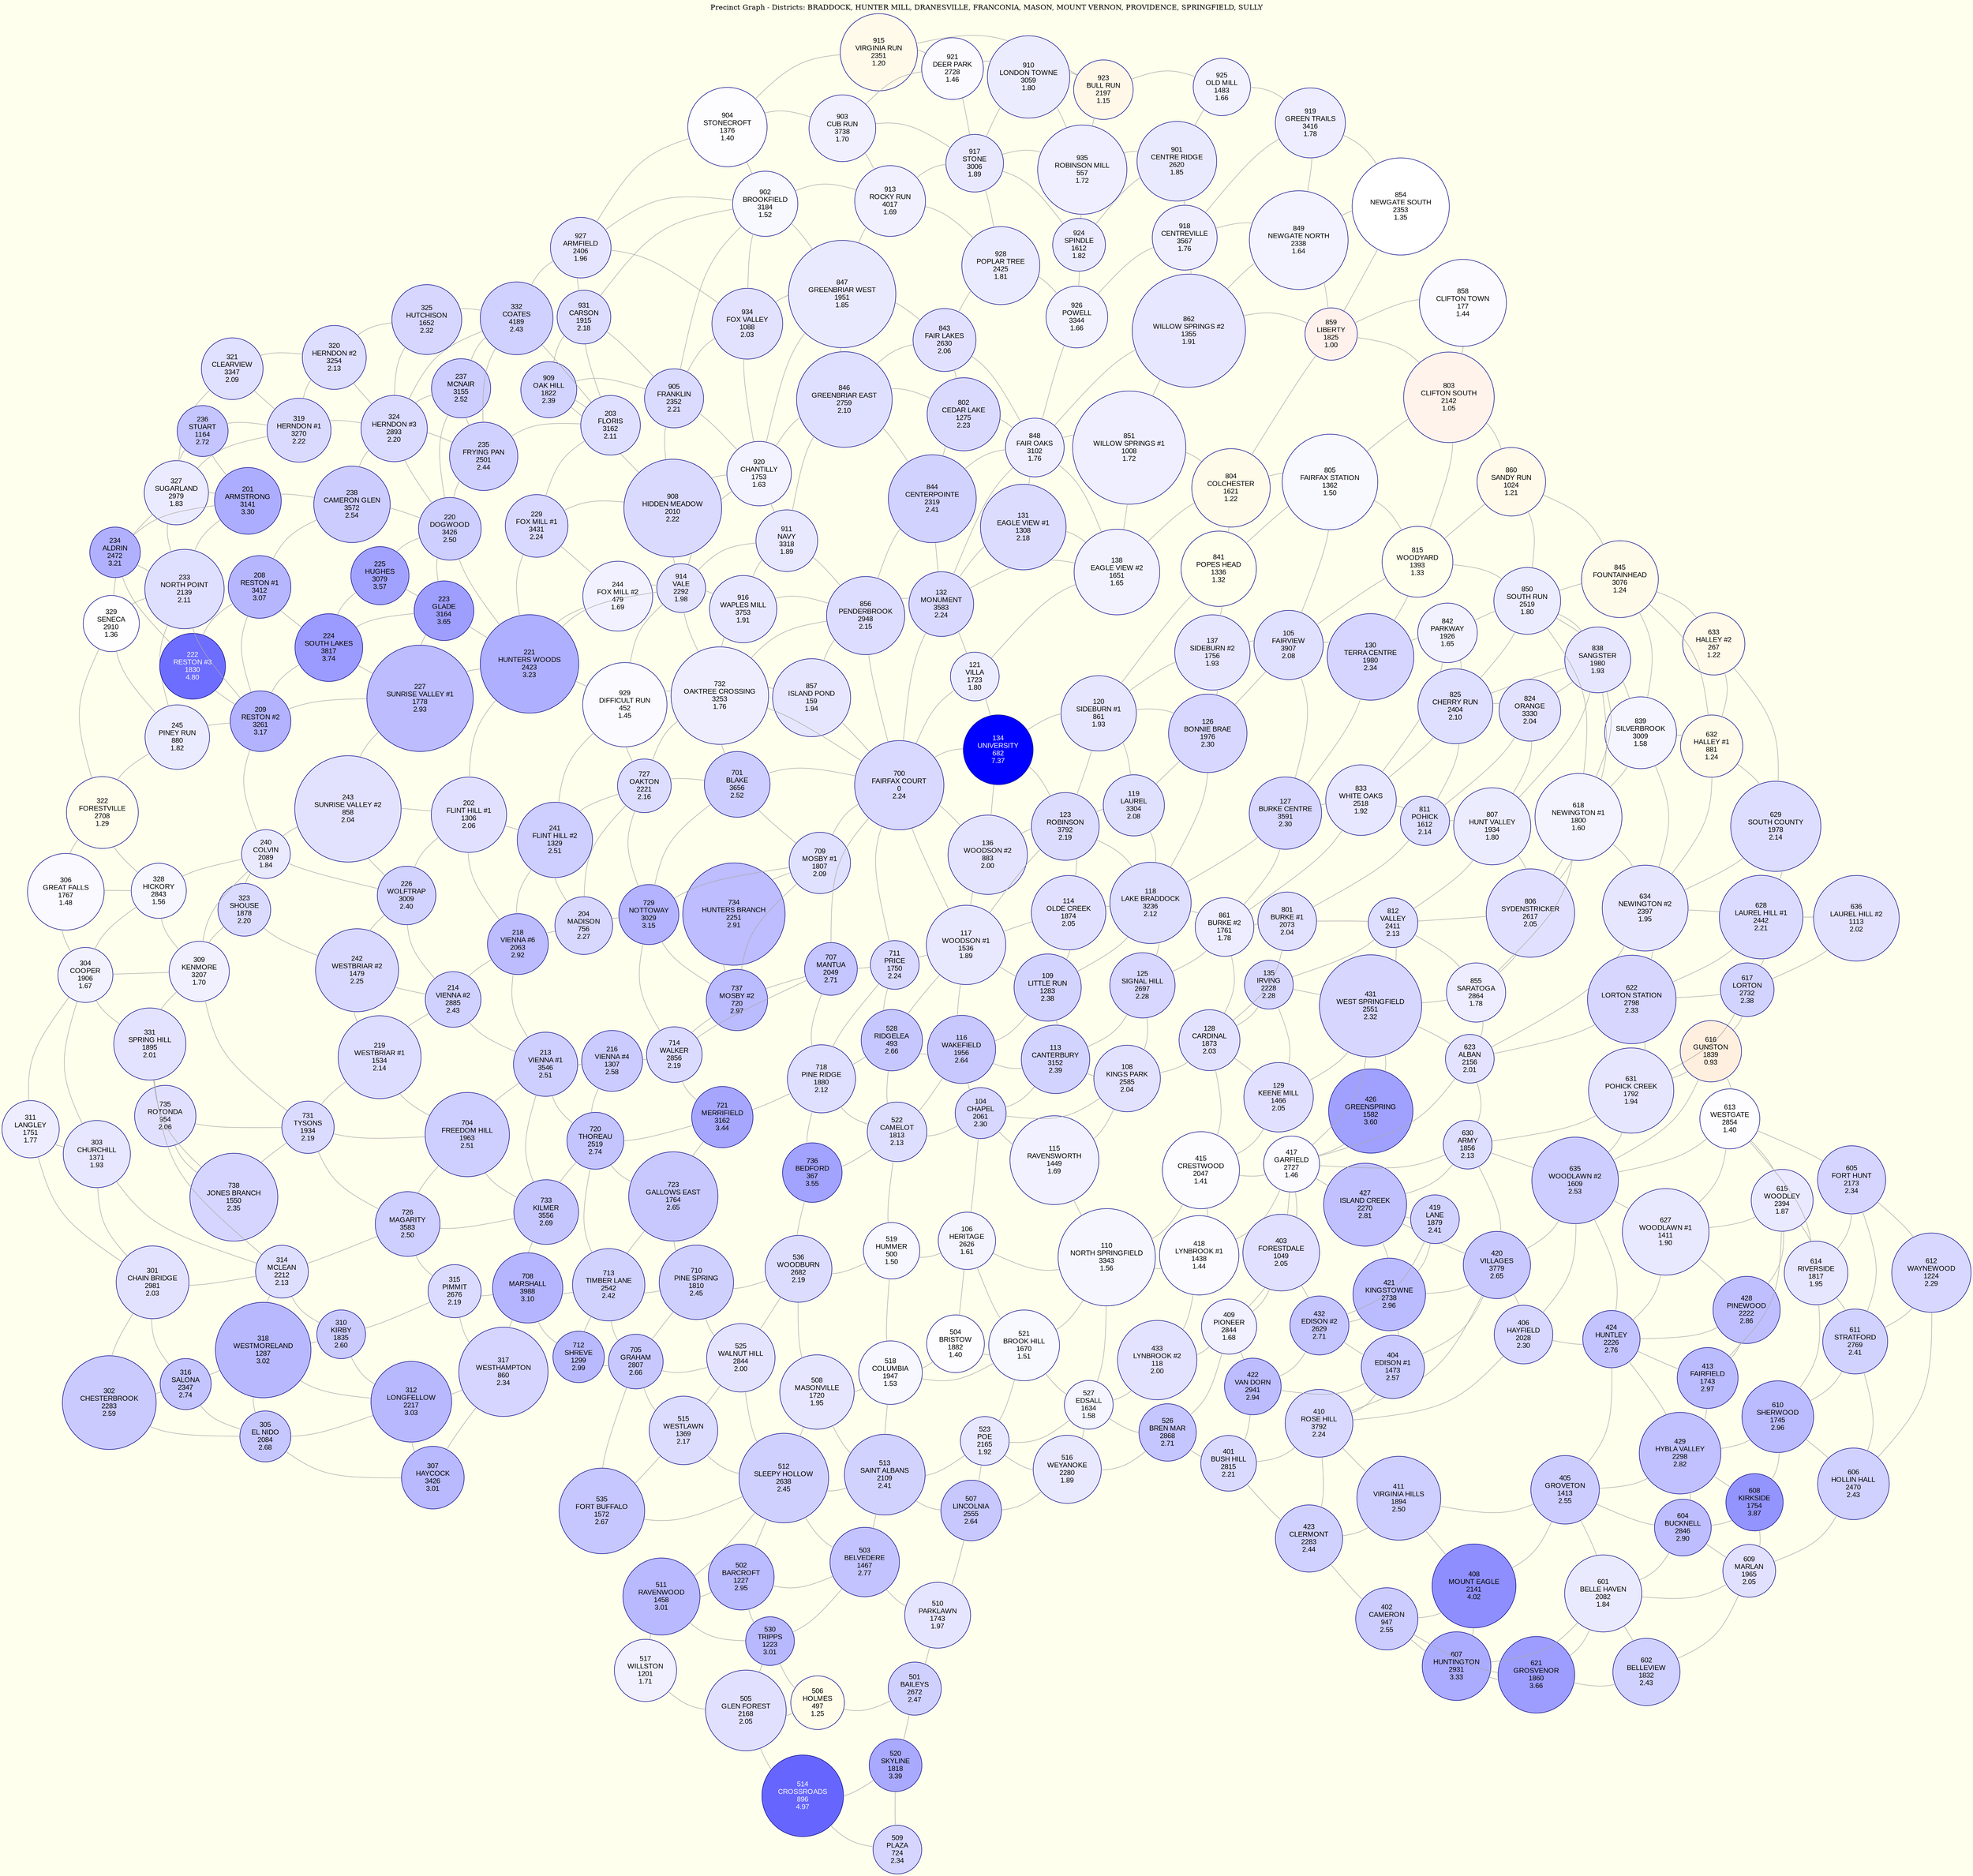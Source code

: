 graph G {
    layout=neato;
    overlap=false;
    splines=curved;
    node [shape=circle, style=filled, color=darkblue, fontname="Arial"];
    edge [color=darkgray];
    bgcolor="#FFFFED";
label="Precinct Graph - Districts: BRADDOCK, HUNTER MILL, DRANESVILLE, FRANCONIA, MASON, MOUNT VERNON, PROVIDENCE, SPRINGFIELD, SULLY";
labelloc="t";
935 [label="935\nROBINSON MILL\n557\n1.72", fillcolor="#efefff", fontcolor="black", width="0.6994509429458104", height="0.6994509429458104"];
934 [label="934\nFOX VALLEY\n1088\n2.03", fillcolor="#e2e2ff", fontcolor="black", width="0.889591788016233", height="0.889591788016233"];
931 [label="931\nCARSON\n1915\n2.18", fillcolor="#dcdcff", fontcolor="black", width="1.185724516591072", height="1.185724516591072"];
929 [label="929\nDIFFICULT RUN\n452\n1.45", fillcolor="#fbfbff", fontcolor="black", width="0.6618524707567439", height="0.6618524707567439"];
928 [label="928\nPOPLAR TREE\n2425\n1.81", fillcolor="#ebebff", fontcolor="black", width="1.3683456672236811", height="1.3683456672236811"];
927 [label="927\nARMFIELD\n2406\n1.96", fillcolor="#e5e5ff", fontcolor="black", width="1.3615421341608975", height="1.3615421341608975"];
927 -- 931;
927 -- 934;
926 [label="926\nPOWELL\n3344\n1.66", fillcolor="#f2f2ff", fontcolor="black", width="1.6974218190498926", height="1.6974218190498926"];
926 -- 928;
925 [label="925\nOLD MILL\n1483\n1.66", fillcolor="#f2f2ff", fontcolor="black", width="1.0310336595846263", height="1.0310336595846263"];
924 [label="924\nSPINDLE\n1612\n1.82", fillcolor="#ebebff", fontcolor="black", width="1.077226068274051", height="1.077226068274051"];
924 -- 926;
924 -- 935;
923 [label="923\nBULL RUN\n2197\n1.15", fillcolor="#ff107107", fontcolor="black", width="1.2867032704702794", height="1.2867032704702794"];
923 -- 925;
923 -- 935;
921 [label="921\nDEER PARK\n2728\n1.46", fillcolor="#fafaff", fontcolor="black", width="1.4768441155407017", height="1.4768441155407017"];
920 [label="920\nCHANTILLY\n1753\n1.63", fillcolor="#f3f3ff", fontcolor="black", width="1.1277154452136546", height="1.1277154452136546"];
920 -- 934;
919 [label="919\nGREEN TRAILS\n3416\n1.78", fillcolor="#ededff", fontcolor="black", width="1.7232036285509669", height="1.7232036285509669"];
919 -- 925;
918 [label="918\nCENTREVILLE\n3567\n1.76", fillcolor="#eeeeff", fontcolor="black", width="1.7772738123657197", height="1.7772738123657197"];
918 -- 919;
918 -- 926;
917 [label="917\nSTONE\n3006\n1.89", fillcolor="#e8e8ff", fontcolor="black", width="1.5763905466698498", height="1.5763905466698498"];
917 -- 921;
917 -- 924;
917 -- 928;
917 -- 935;
916 [label="916\nWAPLES MILL\n3753\n1.91", fillcolor="#e7e7ff", fontcolor="black", width="1.8438768202434948", height="1.8438768202434948"];
915 [label="915\nVIRGINIA RUN\n2351\n1.20", fillcolor="#ff105105", fontcolor="black", width="1.341847696347577", height="1.341847696347577"];
915 -- 921;
915 -- 923;
914 [label="914\nVALE\n2292\n1.98", fillcolor="#e4e4ff", fontcolor="black", width="1.3207209357841967", height="1.3207209357841967"];
914 -- 916;
914 -- 920;
914 -- 929;
913 [label="913\nROCKY RUN\n4017\n1.69", fillcolor="#f0f0ff", fontcolor="black", width="1.9384101217474339", height="1.9384101217474339"];
913 -- 917;
913 -- 928;
911 [label="911\nNAVY\n3318\n1.89", fillcolor="#e8e8ff", fontcolor="black", width="1.6881117211745047", height="1.6881117211745047"];
911 -- 914;
911 -- 916;
911 -- 920;
910 [label="910\nLONDON TOWNE\n3059\n1.80", fillcolor="#ececff", fontcolor="black", width="1.5953688231081404", height="1.5953688231081404"];
910 -- 917;
910 -- 921;
910 -- 923;
910 -- 935;
909 [label="909\nOAK HILL\n1822\n2.39", fillcolor="#d3d3ff", fontcolor="black", width="1.1524230126521844", height="1.1524230126521844"];
909 -- 931;
908 [label="908\nHIDDEN MEADOW\n2010\n2.22", fillcolor="#dadaff", fontcolor="black", width="1.2197421819049894", height="1.2197421819049894"];
908 -- 909;
908 -- 914;
908 -- 920;
905 [label="905\nFRANKLIN\n2352\n2.21", fillcolor="#dbdbff", fontcolor="black", width="1.342205777035092", height="1.342205777035092"];
905 -- 908;
905 -- 909;
905 -- 920;
905 -- 931;
905 -- 934;
904 [label="904\nSTONECROFT\n1376\n1.40", fillcolor="#fdfdff", fontcolor="black", width="0.99271902602053", height="0.99271902602053"];
904 -- 915;
904 -- 927;
903 [label="903\nCUB RUN\n3738\n1.70", fillcolor="#f0f0ff", fontcolor="black", width="1.838505609930771", height="1.838505609930771"];
903 -- 904;
903 -- 913;
903 -- 917;
903 -- 921;
902 [label="902\nBROOKFIELD\n3184\n1.52", fillcolor="#f8f8ff", fontcolor="black", width="1.6401289090475053", height="1.6401289090475053"];
902 -- 904;
902 -- 905;
902 -- 913;
902 -- 927;
902 -- 931;
902 -- 934;
901 [label="901\nCENTRE RIDGE\n2620\n1.85", fillcolor="#eaeaff", fontcolor="black", width="1.4381714012890905", height="1.4381714012890905"];
901 -- 918;
901 -- 924;
901 -- 925;
901 -- 935;
862 [label="862\nWILLOW SPRINGS #2\n1355\n1.91", fillcolor="#e7e7ff", fontcolor="black", width="0.9851993315827167", height="0.9851993315827167"];
862 -- 918;
861 [label="861\nBURKE #2\n1761\n1.78", fillcolor="#ededff", fontcolor="black", width="1.1305800907137742", height="1.1305800907137742"];
860 [label="860\nSANDY RUN\n1024\n1.21", fillcolor="#ff105105", fontcolor="black", width="0.8666746240152781", height="0.8666746240152781"];
859 [label="859\nLIBERTY\n1825\n1.00", fillcolor="#ff10e10e", fontcolor="black", width="1.153497254714729", height="1.153497254714729"];
859 -- 862;
858 [label="858\nCLIFTON TOWN\n177\n1.44", fillcolor="#fbfbff", fontcolor="black", width="0.5633802816901409", height="0.5633802816901409"];
858 -- 859;
857 [label="857\nISLAND POND\n159\n1.94", fillcolor="#e6e6ff", fontcolor="black", width="0.5569348293148723", height="0.5569348293148723"];
856 [label="856\nPENDERBROOK\n2948\n2.15", fillcolor="#ddddff", fontcolor="black", width="1.555621866793984", height="1.555621866793984"];
856 -- 857;
856 -- 911;
856 -- 916;
855 [label="855\nSARATOGA\n2864\n1.78", fillcolor="#ededff", fontcolor="black", width="1.525543089042731", height="1.525543089042731"];
854 [label="854\nNEWGATE SOUTH\n2353\n1.35", fillcolor="#ffffff", fontcolor="black", width="1.342563857722607", height="1.342563857722607"];
854 -- 859;
854 -- 919;
851 [label="851\nWILLOW SPRINGS #1\n1008\n1.72", fillcolor="#efefff", fontcolor="black", width="0.8609453330150394", height="0.8609453330150394"];
851 -- 862;
850 [label="850\nSOUTH RUN\n2519\n1.80", fillcolor="#ececff", fontcolor="black", width="1.4020052518500836", height="1.4020052518500836"];
850 -- 860;
849 [label="849\nNEWGATE NORTH\n2338\n1.64", fillcolor="#f3f3ff", fontcolor="black", width="1.337192647409883", height="1.337192647409883"];
849 -- 854;
849 -- 859;
849 -- 862;
849 -- 918;
849 -- 919;
848 [label="848\nFAIR OAKS\n3102\n1.76", fillcolor="#eeeeff", fontcolor="black", width="1.6107662926712818", height="1.6107662926712818"];
848 -- 851;
848 -- 862;
848 -- 926;
847 [label="847\nGREENBRIAR WEST\n1951\n1.85", fillcolor="#eaeaff", fontcolor="black", width="1.198615421341609", height="1.198615421341609"];
847 -- 902;
847 -- 913;
847 -- 920;
847 -- 934;
846 [label="846\nGREENBRIAR EAST\n2759\n2.10", fillcolor="#dfdfff", fontcolor="black", width="1.4879446168536643", height="1.4879446168536643"];
846 -- 847;
846 -- 911;
846 -- 920;
845 [label="845\nFOUNTAINHEAD\n3076\n1.24", fillcolor="#ff104104", fontcolor="black", width="1.601456194795894", height="1.601456194795894"];
845 -- 850;
845 -- 860;
844 [label="844\nCENTERPOINTE\n2319\n2.41", fillcolor="#d2d2ff", fontcolor="black", width="1.3303891143470996", height="1.3303891143470996"];
844 -- 846;
844 -- 848;
844 -- 856;
843 [label="843\nFAIR LAKES\n2630\n2.06", fillcolor="#e1e1ff", fontcolor="black", width="1.4417522081642398", height="1.4417522081642398"];
843 -- 846;
843 -- 847;
843 -- 848;
843 -- 928;
842 [label="842\nPARKWAY\n1926\n1.65", fillcolor="#f2f2ff", fontcolor="black", width="1.189663404153736", height="1.189663404153736"];
842 -- 850;
841 [label="841\nPOPES HEAD\n1336\n1.32", fillcolor="#ff100100", fontcolor="black", width="0.9783957985199332", height="0.9783957985199332"];
839 [label="839\nSILVERBROOK\n3009\n1.58", fillcolor="#f5f5ff", fontcolor="black", width="1.5774647887323945", height="1.5774647887323945"];
839 -- 845;
839 -- 850;
838 [label="838\nSANGSTER\n1980\n1.93", fillcolor="#e6e6ff", fontcolor="black", width="1.2089997612795416", height="1.2089997612795416"];
838 -- 850;
833 [label="833\nWHITE OAKS\n2518\n1.92", fillcolor="#e7e7ff", fontcolor="black", width="1.4016471711625687", height="1.4016471711625687"];
833 -- 842;
833 -- 861;
825 [label="825\nCHERRY RUN\n2404\n2.10", fillcolor="#dfdfff", fontcolor="black", width="1.3608259727858678", height="1.3608259727858678"];
825 -- 833;
825 -- 838;
825 -- 842;
825 -- 850;
824 [label="824\nORANGE\n3330\n2.04", fillcolor="#e2e2ff", fontcolor="black", width="1.6924086894246837", height="1.6924086894246837"];
824 -- 825;
824 -- 838;
815 [label="815\nWOODYARD\n1393\n1.33", fillcolor="#ff100100", fontcolor="black", width="0.9988063977082836", height="0.9988063977082836"];
815 -- 850;
815 -- 860;
812 [label="812\nVALLEY\n2411\n2.13", fillcolor="#dedeff", fontcolor="black", width="1.3633325375984722", height="1.3633325375984722"];
812 -- 855;
811 [label="811\nPOHICK\n1612\n2.14", fillcolor="#dedeff", fontcolor="black", width="1.077226068274051", height="1.077226068274051"];
811 -- 824;
811 -- 833;
811 -- 825;
807 [label="807\nHUNT VALLEY\n1934\n1.80", fillcolor="#ececff", fontcolor="black", width="1.1925280496538555", height="1.1925280496538555"];
807 -- 811;
807 -- 812;
807 -- 824;
807 -- 838;
806 [label="806\nSYDENSTRICKER\n2617\n2.05", fillcolor="#e1e1ff", fontcolor="black", width="1.4370971592265458", height="1.4370971592265458"];
806 -- 807;
806 -- 812;
806 -- 838;
806 -- 855;
805 [label="805\nFAIRFAX STATION\n1362\n1.50", fillcolor="#f8f8ff", fontcolor="black", width="0.9877058963953211", height="0.9877058963953211"];
805 -- 815;
805 -- 841;
804 [label="804\nCOLCHESTER\n1621\n1.22", fillcolor="#ff104104", fontcolor="black", width="1.0804487944616854", height="1.0804487944616854"];
804 -- 805;
804 -- 841;
804 -- 851;
804 -- 859;
803 [label="803\nCLIFTON SOUTH\n2142\n1.05", fillcolor="#ff10c10c", fontcolor="black", width="1.2670088326569586", height="1.2670088326569586"];
803 -- 805;
803 -- 815;
803 -- 858;
803 -- 859;
803 -- 860;
802 [label="802\nCEDAR LAKE\n1275\n2.23", fillcolor="#dadaff", fontcolor="black", width="0.9565528765815231", height="0.9565528765815231"];
802 -- 843;
802 -- 844;
802 -- 846;
802 -- 848;
801 [label="801\nBURKE #1\n2073\n2.04", fillcolor="#e2e2ff", fontcolor="black", width="1.2423012652184293", height="1.2423012652184293"];
801 -- 811;
801 -- 812;
801 -- 861;
738 [label="738\nJONES BRANCH\n1550\n2.35", fillcolor="#d5d5ff", fontcolor="black", width="1.0550250656481261", height="1.0550250656481261"];
737 [label="737\nMOSBY #2\n720\n2.97", fillcolor="#bbbbff", fontcolor="black", width="0.7578180950107425", height="0.7578180950107425"];
736 [label="736\nBEDFORD\n367\n3.55", fillcolor="#a2a2ff", fontcolor="black", width="0.6314156123179757", height="0.6314156123179757"];
735 [label="735\nROTONDA\n954\n2.06", fillcolor="#e1e1ff", fontcolor="black", width="0.8416089758892338", height="0.8416089758892338"];
735 -- 738;
734 [label="734\nHUNTERS BRANCH\n2251\n2.91", fillcolor="#bdbdff", fontcolor="black", width="1.306039627596085", height="1.306039627596085"];
734 -- 737;
733 [label="733\nKILMER\n3556\n2.69", fillcolor="#c6c6ff", fontcolor="black", width="1.7733349248030557", height="1.7733349248030557"];
732 [label="732\nOAKTREE CROSSING\n3253\n1.76", fillcolor="#eeeeff", fontcolor="black", width="1.6648364764860348", height="1.6648364764860348"];
732 -- 856;
732 -- 857;
732 -- 914;
732 -- 916;
732 -- 929;
731 [label="731\nTYSONS\n1934\n2.19", fillcolor="#dbdbff", fontcolor="black", width="1.1925280496538555", height="1.1925280496538555"];
731 -- 735;
731 -- 738;
729 [label="729\nNOTTOWAY\n3029\n3.15", fillcolor="#b3b3ff", fontcolor="black", width="1.5846264024826928", height="1.5846264024826928"];
729 -- 737;
727 [label="727\nOAKTON\n2221\n2.16", fillcolor="#ddddff", fontcolor="black", width="1.2952972069706374", height="1.2952972069706374"];
727 -- 729;
727 -- 732;
727 -- 929;
726 [label="726\nMAGARITY\n3583\n2.50", fillcolor="#ceceff", fontcolor="black", width="1.7830031033659584", height="1.7830031033659584"];
726 -- 731;
726 -- 733;
723 [label="723\nGALLOWS EAST\n1764\n2.65", fillcolor="#c8c8ff", fontcolor="black", width="1.1316543327763189", height="1.1316543327763189"];
721 [label="721\nMERRIFIELD\n3162\n3.44", fillcolor="#a6a6ff", fontcolor="black", width="1.6322511339221772", height="1.6322511339221772"];
721 -- 723;
720 [label="720\nTHOREAU\n2519\n2.74", fillcolor="#c4c4ff", fontcolor="black", width="1.4020052518500836", height="1.4020052518500836"];
720 -- 721;
720 -- 723;
720 -- 733;
718 [label="718\nPINE RIDGE\n1880\n2.12", fillcolor="#dfdfff", fontcolor="black", width="1.1731916925280497", height="1.1731916925280497"];
718 -- 721;
718 -- 736;
714 [label="714\nWALKER\n2856\n2.19", fillcolor="#dbdbff", fontcolor="black", width="1.5226784435426117", height="1.5226784435426117"];
714 -- 721;
714 -- 729;
714 -- 737;
713 [label="713\nTIMBER LANE\n2542\n2.42", fillcolor="#d2d2ff", fontcolor="black", width="1.4102411076629267", height="1.4102411076629267"];
713 -- 720;
713 -- 723;
712 [label="712\nSHREVE\n1299\n2.99", fillcolor="#b9b9ff", fontcolor="black", width="0.9651468130818811", height="0.9651468130818811"];
712 -- 713;
711 [label="711\nPRICE\n1750\n2.24", fillcolor="#d9d9ff", fontcolor="black", width="1.12664120315111", height="1.12664120315111"];
711 -- 718;
710 [label="710\nPINE SPRING\n1810\n2.45", fillcolor="#d0d0ff", fontcolor="black", width="1.1481260444020052", height="1.1481260444020052"];
710 -- 713;
710 -- 723;
709 [label="709\nMOSBY #1\n1807\n2.09", fillcolor="#e0e0ff", fontcolor="black", width="1.1470518023394605", height="1.1470518023394605"];
709 -- 729;
709 -- 737;
709 -- 734;
708 [label="708\nMARSHALL\n3988\n3.10", fillcolor="#b5b5ff", fontcolor="black", width="1.928025781809501", height="1.928025781809501"];
708 -- 712;
708 -- 713;
708 -- 733;
707 [label="707\nMANTUA\n2049\n2.71", fillcolor="#c5c5ff", fontcolor="black", width="1.233707328718071", height="1.233707328718071"];
707 -- 711;
707 -- 714;
707 -- 718;
707 -- 737;
705 [label="705\nGRAHAM\n2807\n2.66", fillcolor="#c8c8ff", fontcolor="black", width="1.5051324898543805", height="1.5051324898543805"];
705 -- 710;
705 -- 712;
705 -- 713;
704 [label="704\nFREEDOM HILL\n1963\n2.51", fillcolor="#ceceff", fontcolor="black", width="1.2029123895917881", height="1.2029123895917881"];
704 -- 726;
704 -- 733;
704 -- 731;
701 [label="701\nBLAKE\n3656\n2.52", fillcolor="#cdcdff", fontcolor="black", width="1.8091429935545476", height="1.8091429935545476"];
701 -- 709;
701 -- 727;
701 -- 729;
701 -- 732;
700 [label="700\nFAIRFAX COURT\n0\n2.24", fillcolor="#d9d9ff", fontcolor="black", width="0.5", height="0.5"];
700 -- 701;
700 -- 707;
700 -- 709;
700 -- 711;
700 -- 732;
700 -- 856;
700 -- 857;
636 [label="636\nLAUREL HILL #2\n1113\n2.02", fillcolor="#e2e2ff", fontcolor="black", width="0.8985438052041059", height="0.8985438052041059"];
635 [label="635\nWOODLAWN #2\n1609\n2.53", fillcolor="#cdcdff", fontcolor="black", width="1.0761518262115064", height="1.0761518262115064"];
634 [label="634\nNEWINGTON #2\n2397\n1.95", fillcolor="#e6e6ff", fontcolor="black", width="1.3583194079732632", height="1.3583194079732632"];
634 -- 839;
633 [label="633\nHALLEY #2\n267\n1.22", fillcolor="#ff105105", fontcolor="black", width="0.5956075435664836", height="0.5956075435664836"];
633 -- 845;
632 [label="632\nHALLEY #1\n881\n1.24", fillcolor="#ff104104", fontcolor="black", width="0.8154690857006446", height="0.8154690857006446"];
632 -- 633;
632 -- 634;
632 -- 839;
632 -- 845;
631 [label="631\nPOHICK CREEK\n1792\n1.94", fillcolor="#e6e6ff", fontcolor="black", width="1.1416805920267366", height="1.1416805920267366"];
631 -- 635;
630 [label="630\nARMY\n1856\n2.13", fillcolor="#dedeff", fontcolor="black", width="1.1645977560276917", height="1.1645977560276917"];
630 -- 631;
630 -- 635;
629 [label="629\nSOUTH COUNTY\n1978\n2.14", fillcolor="#ddddff", fontcolor="black", width="1.2082835999045118", height="1.2082835999045118"];
629 -- 632;
629 -- 633;
629 -- 634;
628 [label="628\nLAUREL HILL #1\n2442\n2.21", fillcolor="#dbdbff", fontcolor="black", width="1.3744330389114348", height="1.3744330389114348"];
628 -- 629;
628 -- 634;
628 -- 636;
627 [label="627\nWOODLAWN #1\n1411\n1.90", fillcolor="#e8e8ff", fontcolor="black", width="1.0052518500835521", height="1.0052518500835521"];
627 -- 635;
623 [label="623\nALBAN\n2156\n2.01", fillcolor="#e3e3ff", fontcolor="black", width="1.2720219622821676", height="1.2720219622821676"];
623 -- 630;
623 -- 634;
623 -- 855;
622 [label="622\nLORTON STATION\n2798\n2.33", fillcolor="#d6d6ff", fontcolor="black", width="1.5019097636667462", height="1.5019097636667462"];
622 -- 623;
622 -- 628;
622 -- 631;
622 -- 634;
621 [label="621\nGROSVENOR\n1860\n3.66", fillcolor="#9d9dff", fontcolor="black", width="1.1660300787777513", height="1.1660300787777513"];
618 [label="618\nNEWINGTON #1\n1800\n1.60", fillcolor="#f4f4ff", fontcolor="black", width="1.1445452375268559", height="1.1445452375268559"];
618 -- 634;
618 -- 806;
618 -- 838;
618 -- 839;
618 -- 850;
618 -- 855;
617 [label="617\nLORTON\n2732\n2.38", fillcolor="#d3d3ff", fontcolor="black", width="1.4782764382907616", height="1.4782764382907616"];
617 -- 622;
617 -- 628;
617 -- 631;
617 -- 636;
616 [label="616\nGUNSTON\n1839\n0.93", fillcolor="#ff111111", fontcolor="black", width="1.1585103843399378", height="1.1585103843399378"];
616 -- 617;
616 -- 631;
616 -- 635;
615 [label="615\nWOODLEY\n2394\n1.87", fillcolor="#e9e9ff", fontcolor="black", width="1.3572451659107185", height="1.3572451659107185"];
615 -- 627;
614 [label="614\nRIVERSIDE\n1817\n1.95", fillcolor="#e6e6ff", fontcolor="black", width="1.1506326092146097", height="1.1506326092146097"];
614 -- 615;
613 [label="613\nWESTGATE\n2854\n1.40", fillcolor="#fdfdff", fontcolor="black", width="1.5219622821675818", height="1.5219622821675818"];
613 -- 614;
613 -- 615;
613 -- 616;
613 -- 635;
613 -- 627;
612 [label="612\nWAYNEWOOD\n1224\n2.29", fillcolor="#d7d7ff", fontcolor="black", width="0.9382907615182622", height="0.9382907615182622"];
611 [label="611\nSTRATFORD\n2769\n2.41", fillcolor="#d2d2ff", fontcolor="black", width="1.4915254237288136", height="1.4915254237288136"];
611 -- 612;
611 -- 614;
610 [label="610\nSHERWOOD\n1745\n2.96", fillcolor="#bbbbff", fontcolor="black", width="1.1248507997135353", height="1.1248507997135353"];
610 -- 611;
610 -- 614;
609 [label="609\nMARLAN\n1965\n2.05", fillcolor="#e1e1ff", fontcolor="black", width="1.2036285509668179", height="1.2036285509668179"];
608 [label="608\nKIRKSIDE\n1754\n3.87", fillcolor="#9494ff", fontcolor="black", width="1.1280735259011698", height="1.1280735259011698"];
608 -- 609;
608 -- 610;
607 [label="607\nHUNTINGTON\n2931\n3.33", fillcolor="#ababff", fontcolor="black", width="1.5495344951062306", height="1.5495344951062306"];
607 -- 621;
606 [label="606\nHOLLIN HALL\n2470\n2.43", fillcolor="#d1d1ff", fontcolor="black", width="1.3844592981618524", height="1.3844592981618524"];
606 -- 609;
606 -- 610;
606 -- 611;
606 -- 612;
605 [label="605\nFORT HUNT\n2173\n2.34", fillcolor="#d5d5ff", fontcolor="black", width="1.2781093339699212", height="1.2781093339699212"];
605 -- 611;
605 -- 612;
605 -- 613;
605 -- 614;
604 [label="604\nBUCKNELL\n2846\n2.90", fillcolor="#bdbdff", fontcolor="black", width="1.5190976366674622", height="1.5190976366674622"];
604 -- 608;
604 -- 609;
602 [label="602\nBELLEVIEW\n1832\n2.43", fillcolor="#d1d1ff", fontcolor="black", width="1.1560038195273337", height="1.1560038195273337"];
602 -- 609;
602 -- 621;
601 [label="601\nBELLE HAVEN\n2082\n1.84", fillcolor="#eaeaff", fontcolor="black", width="1.2455239914060634", height="1.2455239914060634"];
601 -- 602;
601 -- 604;
601 -- 607;
601 -- 609;
601 -- 621;
536 [label="536\nWOODBURN\n2682\n2.19", fillcolor="#dcdcff", fontcolor="black", width="1.4603724039150154", height="1.4603724039150154"];
536 -- 710;
536 -- 736;
535 [label="535\nFORT BUFFALO\n1572\n2.67", fillcolor="#c7c7ff", fontcolor="black", width="1.0629028407734542", height="1.0629028407734542"];
535 -- 705;
530 [label="530\nTRIPPS\n1223\n3.01", fillcolor="#b8b8ff", fontcolor="black", width="0.9379326808307471", height="0.9379326808307471"];
528 [label="528\nRIDGELEA\n493\n2.66", fillcolor="#c7c7ff", fontcolor="black", width="0.6765337789448556", height="0.6765337789448556"];
528 -- 711;
528 -- 718;
527 [label="527\nEDSALL\n1634\n1.58", fillcolor="#f5f5ff", fontcolor="black", width="1.0851038433993794", height="1.0851038433993794"];
526 [label="526\nBREN MAR\n2868\n2.71", fillcolor="#c5c5ff", fontcolor="black", width="1.5269754117927907", height="1.5269754117927907"];
526 -- 527;
525 [label="525\nWALNUT HILL\n2844\n2.00", fillcolor="#e4e4ff", fontcolor="black", width="1.5183814752924325", height="1.5183814752924325"];
525 -- 536;
525 -- 705;
525 -- 710;
523 [label="523\nPOE\n2165\n1.92", fillcolor="#e7e7ff", fontcolor="black", width="1.2752446884698019", height="1.2752446884698019"];
523 -- 527;
522 [label="522\nCAMELOT\n1813\n2.13", fillcolor="#dedeff", fontcolor="black", width="1.14920028646455", height="1.14920028646455"];
522 -- 528;
522 -- 718;
522 -- 736;
521 [label="521\nBROOK HILL\n1670\n1.51", fillcolor="#f8f8ff", fontcolor="black", width="1.0979947481499164", height="1.0979947481499164"];
521 -- 523;
521 -- 527;
520 [label="520\nSKYLINE\n1818\n3.39", fillcolor="#a9a9ff", fontcolor="black", width="1.1509906899021245", height="1.1509906899021245"];
519 [label="519\nHUMMER\n500\n1.50", fillcolor="#f7f7ff", fontcolor="black", width="0.67904034375746", height="0.67904034375746"];
519 -- 522;
519 -- 536;
518 [label="518\nCOLUMBIA\n1947\n1.53", fillcolor="#f7f7ff", fontcolor="black", width="1.1971830985915493", height="1.1971830985915493"];
518 -- 519;
518 -- 521;
517 [label="517\nWILLSTON\n1201\n1.71", fillcolor="#f0f0ff", fontcolor="black", width="0.930054905705419", height="0.930054905705419"];
516 [label="516\nWEYANOKE\n2280\n1.89", fillcolor="#e8e8ff", fontcolor="black", width="1.3164239675340177", height="1.3164239675340177"];
516 -- 523;
516 -- 526;
516 -- 527;
515 [label="515\nWESTLAWN\n1369\n2.17", fillcolor="#dcdcff", fontcolor="black", width="0.9902124612079255", height="0.9902124612079255"];
515 -- 525;
515 -- 535;
515 -- 705;
514 [label="514\nCROSSROADS\n896\n4.97", fillcolor="#6666ff", fontcolor="white", width="0.8208402960133683", height="0.8208402960133683"];
514 -- 520;
513 [label="513\nSAINT ALBANS\n2109\n2.41", fillcolor="#d2d2ff", fontcolor="black", width="1.2551921699689663", height="1.2551921699689663"];
513 -- 518;
513 -- 523;
512 [label="512\nSLEEPY HOLLOW\n2638\n2.45", fillcolor="#d0d0ff", fontcolor="black", width="1.444616853664359", height="1.444616853664359"];
512 -- 513;
512 -- 515;
512 -- 525;
512 -- 535;
511 [label="511\nRAVENWOOD\n1458\n3.01", fillcolor="#b9b9ff", fontcolor="black", width="1.0220816423967534", height="1.0220816423967534"];
511 -- 512;
511 -- 517;
511 -- 530;
510 [label="510\nPARKLAWN\n1743\n1.97", fillcolor="#e5e5ff", fontcolor="black", width="1.1241346383385056", height="1.1241346383385056"];
509 [label="509\nPLAZA\n724\n2.34", fillcolor="#d5d5ff", fontcolor="black", width="0.7592504177608022", height="0.7592504177608022"];
509 -- 514;
509 -- 520;
508 [label="508\nMASONVILLE\n1720\n1.95", fillcolor="#e6e6ff", fontcolor="black", width="1.1158987825256625", height="1.1158987825256625"];
508 -- 512;
508 -- 513;
508 -- 518;
508 -- 536;
507 [label="507\nLINCOLNIA\n2555\n2.64", fillcolor="#c8c8ff", fontcolor="black", width="1.4148961566006206", height="1.4148961566006206"];
507 -- 510;
507 -- 513;
507 -- 516;
507 -- 523;
506 [label="506\nHOLMES\n497\n1.25", fillcolor="#ff103103", fontcolor="black", width="0.6779661016949152", height="0.6779661016949152"];
506 -- 530;
505 [label="505\nGLEN FOREST\n2168\n2.05", fillcolor="#e1e1ff", fontcolor="black", width="1.2763189305323466", height="1.2763189305323466"];
505 -- 506;
505 -- 514;
505 -- 517;
505 -- 530;
504 [label="504\nBRISTOW\n1882\n1.40", fillcolor="#fdfdff", fontcolor="black", width="1.1739078539030796", height="1.1739078539030796"];
504 -- 518;
504 -- 521;
503 [label="503\nBELVEDERE\n1467\n2.77", fillcolor="#c3c3ff", fontcolor="black", width="1.0253043685843877", height="1.0253043685843877"];
503 -- 510;
503 -- 512;
503 -- 513;
503 -- 530;
502 [label="502\nBARCROFT\n1227\n2.95", fillcolor="#bbbbff", fontcolor="black", width="0.9393650035808069", height="0.9393650035808069"];
502 -- 503;
502 -- 511;
502 -- 512;
502 -- 530;
501 [label="501\nBAILEYS\n2672\n2.47", fillcolor="#d0d0ff", fontcolor="black", width="1.4567915970398664", height="1.4567915970398664"];
501 -- 506;
501 -- 510;
501 -- 520;
433 [label="433\nLYNBROOK #2\n118\n2.00", fillcolor="#e3e3ff", fontcolor="black", width="0.5422535211267605", height="0.5422535211267605"];
433 -- 527;
432 [label="432\nEDISON #2\n2629\n2.71", fillcolor="#c5c5ff", fontcolor="black", width="1.4413941274767248", height="1.4413941274767248"];
431 [label="431\nWEST SPRINGFIELD\n2551\n2.32", fillcolor="#d6d6ff", fontcolor="black", width="1.4134638338505612", height="1.4134638338505612"];
431 -- 623;
431 -- 812;
431 -- 855;
429 [label="429\nHYBLA VALLEY\n2298\n2.82", fillcolor="#c1c1ff", fontcolor="black", width="1.3228694199092863", height="1.3228694199092863"];
429 -- 604;
429 -- 608;
429 -- 610;
428 [label="428\nPINEWOOD\n2222\n2.86", fillcolor="#bfbfff", fontcolor="black", width="1.2956552876581524", height="1.2956552876581524"];
428 -- 615;
428 -- 627;
427 [label="427\nISLAND CREEK\n2270\n2.81", fillcolor="#c1c1ff", fontcolor="black", width="1.3128431606588684", height="1.3128431606588684"];
427 -- 630;
426 [label="426\nGREENSPRING\n1582\n3.60", fillcolor="#a0a0ff", fontcolor="black", width="1.0664836476486035", height="1.0664836476486035"];
426 -- 431;
424 [label="424\nHUNTLEY\n2226\n2.76", fillcolor="#c3c3ff", fontcolor="black", width="1.2970876104082119", height="1.2970876104082119"];
424 -- 428;
424 -- 429;
424 -- 627;
424 -- 635;
423 [label="423\nCLERMONT\n2283\n2.44", fillcolor="#d1d1ff", fontcolor="black", width="1.3174982095965624", height="1.3174982095965624"];
422 [label="422\nVAN DORN\n2941\n2.94", fillcolor="#bcbcff", fontcolor="black", width="1.5531153019813797", height="1.5531153019813797"];
422 -- 432;
421 [label="421\nKINGSTOWNE\n2738\n2.96", fillcolor="#bbbbff", fontcolor="black", width="1.480424922415851", height="1.480424922415851"];
421 -- 427;
421 -- 432;
420 [label="420\nVILLAGES\n3779\n2.65", fillcolor="#c8c8ff", fontcolor="black", width="1.8531869181188827", height="1.8531869181188827"];
420 -- 421;
420 -- 427;
420 -- 630;
420 -- 635;
419 [label="419\nLANE\n1879\n2.41", fillcolor="#d2d2ff", fontcolor="black", width="1.1728336118405347", height="1.1728336118405347"];
419 -- 421;
419 -- 427;
419 -- 432;
418 [label="418\nLYNBROOK #1\n1438\n1.44", fillcolor="#fbfbff", fontcolor="black", width="1.014920028646455", height="1.014920028646455"];
418 -- 433;
417 [label="417\nGARFIELD\n2727\n1.46", fillcolor="#fafaff", fontcolor="black", width="1.476486034853187", height="1.476486034853187"];
417 -- 418;
417 -- 426;
417 -- 427;
417 -- 431;
417 -- 623;
417 -- 630;
415 [label="415\nCRESTWOOD\n2047\n1.41", fillcolor="#fcfcff", fontcolor="black", width="1.2329911673430414", height="1.2329911673430414"];
415 -- 418;
415 -- 417;
413 [label="413\nFAIRFIELD\n1743\n2.97", fillcolor="#bbbbff", fontcolor="black", width="1.1241346383385056", height="1.1241346383385056"];
413 -- 424;
413 -- 428;
413 -- 429;
413 -- 615;
411 [label="411\nVIRGINIA HILLS\n1894\n2.50", fillcolor="#ceceff", fontcolor="black", width="1.1782048221532584", height="1.1782048221532584"];
411 -- 423;
410 [label="410\nROSE HILL\n3792\n2.24", fillcolor="#d9d9ff", fontcolor="black", width="1.8578419670565767", height="1.8578419670565767"];
410 -- 411;
410 -- 420;
410 -- 423;
409 [label="409\nPIONEER\n2844\n1.68", fillcolor="#f1f1ff", fontcolor="black", width="1.5183814752924325", height="1.5183814752924325"];
409 -- 417;
409 -- 422;
409 -- 433;
409 -- 526;
408 [label="408\nMOUNT EAGLE\n2141\n4.02", fillcolor="#8e8eff", fontcolor="black", width="1.2666507519694437", height="1.2666507519694437"];
408 -- 411;
408 -- 607;
406 [label="406\nHAYFIELD\n2028\n2.30", fillcolor="#d7d7ff", fontcolor="black", width="1.2261876342802578", height="1.2261876342802578"];
406 -- 410;
406 -- 420;
406 -- 424;
406 -- 635;
405 [label="405\nGROVETON\n1413\n2.55", fillcolor="#ccccff", fontcolor="black", width="1.005968011458582", height="1.005968011458582"];
405 -- 408;
405 -- 411;
405 -- 424;
405 -- 429;
405 -- 604;
405 -- 601;
404 [label="404\nEDISON #1\n1473\n2.57", fillcolor="#cbcbff", fontcolor="black", width="1.027452852709477", height="1.027452852709477"];
404 -- 410;
404 -- 420;
404 -- 421;
404 -- 422;
404 -- 432;
403 [label="403\nFORESTDALE\n1049\n2.05", fillcolor="#e1e1ff", fontcolor="black", width="0.8756266412031511", height="0.8756266412031511"];
403 -- 409;
403 -- 417;
403 -- 432;
402 [label="402\nCAMERON\n947\n2.55", fillcolor="#ccccff", fontcolor="black", width="0.8391024110766292", height="0.8391024110766292"];
402 -- 408;
402 -- 423;
402 -- 607;
402 -- 621;
401 [label="401\nBUSH HILL\n2815\n2.21", fillcolor="#dadaff", fontcolor="black", width="1.5079971353544999", height="1.5079971353544999"];
401 -- 410;
401 -- 422;
401 -- 423;
401 -- 526;
332 [label="332\nCOATES\n4189\n2.43", fillcolor="#d1d1ff", fontcolor="black", width="2", height="2"];
332 -- 927;
331 [label="331\nSPRING HILL\n1895\n2.01", fillcolor="#e3e3ff", fontcolor="black", width="1.1785629028407736", height="1.1785629028407736"];
331 -- 738;
329 [label="329\nSENECA\n2910\n1.36", fillcolor="#fffefe", fontcolor="black", width="1.5420148006684173", height="1.5420148006684173"];
328 [label="328\nHICKORY\n2843\n1.56", fillcolor="#f6f6ff", fontcolor="black", width="1.5180233946049175", height="1.5180233946049175"];
327 [label="327\nSUGARLAND\n2979\n1.83", fillcolor="#ebebff", fontcolor="black", width="1.5667223681069467", height="1.5667223681069467"];
327 -- 329;
325 [label="325\nHUTCHISON\n1652\n2.32", fillcolor="#d6d6ff", fontcolor="black", width="1.091549295774648", height="1.091549295774648"];
325 -- 332;
324 [label="324\nHERNDON #3\n2893\n2.20", fillcolor="#dbdbff", fontcolor="black", width="1.5359274289806635", height="1.5359274289806635"];
324 -- 325;
324 -- 332;
323 [label="323\nSHOUSE\n1878\n2.20", fillcolor="#dbdbff", fontcolor="black", width="1.1724755311530197", height="1.1724755311530197"];
322 [label="322\nFORESTVILLE\n2708\n1.29", fillcolor="#ff101101", fontcolor="black", width="1.4696825017904036", height="1.4696825017904036"];
322 -- 328;
322 -- 329;
321 [label="321\nCLEARVIEW\n3347\n2.09", fillcolor="#e0e0ff", fontcolor="black", width="1.6984960611124373", height="1.6984960611124373"];
321 -- 327;
320 [label="320\nHERNDON #2\n3254\n2.13", fillcolor="#dedeff", fontcolor="black", width="1.6651945571735496", height="1.6651945571735496"];
320 -- 321;
320 -- 324;
320 -- 325;
319 [label="319\nHERNDON #1\n3270\n2.22", fillcolor="#dadaff", fontcolor="black", width="1.6709238481737885", height="1.6709238481737885"];
319 -- 320;
319 -- 321;
319 -- 324;
319 -- 327;
318 [label="318\nWESTMORELAND\n1287\n3.02", fillcolor="#b8b8ff", fontcolor="black", width="0.9608498448317021", height="0.9608498448317021"];
317 [label="317\nWESTHAMPTON\n860\n2.34", fillcolor="#d5d5ff", fontcolor="black", width="0.8079493912628313", height="0.8079493912628313"];
317 -- 708;
316 [label="316\nSALONA\n2347\n2.74", fillcolor="#c4c4ff", fontcolor="black", width="1.3404153735975175", height="1.3404153735975175"];
316 -- 318;
315 [label="315\nPIMMIT\n2676\n2.19", fillcolor="#dbdbff", fontcolor="black", width="1.458223919789926", height="1.458223919789926"];
315 -- 317;
315 -- 708;
315 -- 726;
314 [label="314\nMCLEAN\n2212\n2.13", fillcolor="#dedeff", fontcolor="black", width="1.2920744807830031", height="1.2920744807830031"];
314 -- 318;
314 -- 331;
314 -- 726;
312 [label="312\nLONGFELLOW\n2217\n3.03", fillcolor="#b8b8ff", fontcolor="black", width="1.2938648842205778", height="1.2938648842205778"];
312 -- 317;
312 -- 318;
311 [label="311\nLANGLEY\n1751\n1.77", fillcolor="#ededff", fontcolor="black", width="1.126999283838625", height="1.126999283838625"];
310 [label="310\nKIRBY\n1835\n2.60", fillcolor="#cacaff", fontcolor="black", width="1.1570780615898784", height="1.1570780615898784"];
310 -- 312;
310 -- 314;
310 -- 315;
310 -- 318;
309 [label="309\nKENMORE\n3207\n1.70", fillcolor="#f0f0ff", fontcolor="black", width="1.6483647648603486", height="1.6483647648603486"];
309 -- 323;
309 -- 328;
309 -- 331;
309 -- 731;
307 [label="307\nHAYCOCK\n3426\n3.01", fillcolor="#b9b9ff", fontcolor="black", width="1.726784435426116", height="1.726784435426116"];
307 -- 312;
307 -- 317;
306 [label="306\nGREAT FALLS\n1767\n1.48", fillcolor="#f9f9ff", fontcolor="black", width="1.1327285748388638", height="1.1327285748388638"];
306 -- 322;
306 -- 328;
305 [label="305\nEL NIDO\n2084\n2.68", fillcolor="#c7c7ff", fontcolor="black", width="1.2462401527810933", height="1.2462401527810933"];
305 -- 307;
305 -- 312;
305 -- 316;
305 -- 318;
304 [label="304\nCOOPER\n1906\n1.67", fillcolor="#f2f2ff", fontcolor="black", width="1.1825017904034376", height="1.1825017904034376"];
304 -- 306;
304 -- 309;
304 -- 311;
304 -- 328;
304 -- 331;
303 [label="303\nCHURCHILL\n1371\n1.93", fillcolor="#e7e7ff", fontcolor="black", width="0.9909286225829553", height="0.9909286225829553"];
303 -- 304;
303 -- 311;
303 -- 314;
302 [label="302\nCHESTERBROOK\n2283\n2.59", fillcolor="#cacaff", fontcolor="black", width="1.3174982095965624", height="1.3174982095965624"];
302 -- 305;
302 -- 316;
301 [label="301\nCHAIN BRIDGE\n2981\n2.03", fillcolor="#e2e2ff", fontcolor="black", width="1.5674385294819766", height="1.5674385294819766"];
301 -- 302;
301 -- 303;
301 -- 311;
301 -- 314;
301 -- 316;
245 [label="245\nPINEY RUN\n880\n1.82", fillcolor="#ebebff", fontcolor="black", width="0.8151110050131296", height="0.8151110050131296"];
245 -- 322;
245 -- 329;
244 [label="244\nFOX MILL #2\n479\n1.69", fillcolor="#f1f1ff", fontcolor="black", width="0.6715206493196467", height="0.6715206493196467"];
244 -- 914;
243 [label="243\nSUNRISE VALLEY #2\n858\n2.04", fillcolor="#e2e2ff", fontcolor="black", width="0.8072332298878013", height="0.8072332298878013"];
242 [label="242\nWESTBRIAR #2\n1479\n2.25", fillcolor="#d9d9ff", fontcolor="black", width="1.029601336834567", height="1.029601336834567"];
242 -- 323;
241 [label="241\nFLINT HILL #2\n1329\n2.51", fillcolor="#ceceff", fontcolor="black", width="0.9758892337073287", height="0.9758892337073287"];
241 -- 727;
241 -- 929;
240 [label="240\nCOLVIN\n2089\n1.84", fillcolor="#eaeaff", fontcolor="black", width="1.248030556218668", height="1.248030556218668"];
240 -- 243;
240 -- 309;
240 -- 323;
240 -- 328;
238 [label="238\nCAMERON GLEN\n3572\n2.54", fillcolor="#ccccff", fontcolor="black", width="1.7790642158032943", height="1.7790642158032943"];
238 -- 324;
237 [label="237\nMCNAIR\n3155\n2.52", fillcolor="#cdcdff", fontcolor="black", width="1.6297445691095729", height="1.6297445691095729"];
237 -- 332;
237 -- 324;
236 [label="236\nSTUART\n1164\n2.72", fillcolor="#c5c5ff", fontcolor="black", width="0.9168059202673668", height="0.9168059202673668"];
236 -- 319;
236 -- 327;
235 [label="235\nFRYING PAN\n2501\n2.44", fillcolor="#d1d1ff", fontcolor="black", width="1.395559799474815", height="1.395559799474815"];
235 -- 237;
235 -- 324;
235 -- 332;
234 [label="234\nALDRIN\n2472\n3.21", fillcolor="#b0b0ff", fontcolor="black", width="1.3851754595368824", height="1.3851754595368824"];
233 [label="233\nNORTH POINT\n2139\n2.11", fillcolor="#dfdfff", fontcolor="black", width="1.265934590594414", height="1.265934590594414"];
233 -- 234;
233 -- 245;
233 -- 327;
233 -- 329;
229 [label="229\nFOX MILL #1\n3431\n2.24", fillcolor="#d9d9ff", fontcolor="black", width="1.7285748388636906", height="1.7285748388636906"];
229 -- 244;
229 -- 908;
227 [label="227\nSUNRISE VALLEY #1\n1778\n2.93", fillcolor="#bcbcff", fontcolor="black", width="1.1366674624015278", height="1.1366674624015278"];
227 -- 243;
226 [label="226\nWOLFTRAP\n3009\n2.40", fillcolor="#d3d3ff", fontcolor="black", width="1.5774647887323945", height="1.5774647887323945"];
226 -- 240;
226 -- 242;
226 -- 243;
225 [label="225\nHUGHES\n3079\n3.57", fillcolor="#a1a1ff", fontcolor="black", width="1.6025304368584388", height="1.6025304368584388"];
224 [label="224\nSOUTH LAKES\n3817\n3.74", fillcolor="#9a9aff", fontcolor="black", width="1.8667939842444499", height="1.8667939842444499"];
224 -- 225;
224 -- 227;
223 [label="223\nGLADE\n3164\n3.65", fillcolor="#9e9eff", fontcolor="black", width="1.632967295297207", height="1.632967295297207"];
223 -- 224;
223 -- 225;
223 -- 227;
222 [label="222\nRESTON #3\n1830\n4.80", fillcolor="#6d6dff", fontcolor="white", width="1.1552876581523037", height="1.1552876581523037"];
222 -- 234;
221 [label="221\nHUNTERS WOODS\n2423\n3.23", fillcolor="#afafff", fontcolor="black", width="1.3676295058486512", height="1.3676295058486512"];
221 -- 223;
221 -- 227;
221 -- 229;
221 -- 244;
221 -- 914;
221 -- 929;
220 [label="220\nDOGWOOD\n3426\n2.50", fillcolor="#ceceff", fontcolor="black", width="1.726784435426116", height="1.726784435426116"];
220 -- 221;
220 -- 223;
220 -- 225;
220 -- 235;
220 -- 237;
220 -- 238;
220 -- 324;
219 [label="219\nWESTBRIAR #1\n1534\n2.14", fillcolor="#ddddff", fontcolor="black", width="1.0492957746478875", height="1.0492957746478875"];
219 -- 242;
219 -- 704;
219 -- 731;
218 [label="218\nVIENNA #6\n2063\n2.92", fillcolor="#bcbcff", fontcolor="black", width="1.23872045834328", height="1.23872045834328"];
218 -- 241;
216 [label="216\nVIENNA #4\n1307\n2.58", fillcolor="#cbcbff", fontcolor="black", width="0.9680114585820006", height="0.9680114585820006"];
216 -- 714;
216 -- 720;
214 [label="214\nVIENNA #2\n2885\n2.43", fillcolor="#d1d1ff", fontcolor="black", width="1.5330627834805441", height="1.5330627834805441"];
214 -- 218;
214 -- 219;
214 -- 226;
214 -- 242;
213 [label="213\nVIENNA #1\n3546\n2.51", fillcolor="#ceceff", fontcolor="black", width="1.7697541179279064", height="1.7697541179279064"];
213 -- 214;
213 -- 216;
213 -- 218;
213 -- 704;
213 -- 720;
213 -- 733;
209 [label="209\nRESTON #2\n3261\n3.17", fillcolor="#b2b2ff", fontcolor="black", width="1.6677011219861542", height="1.6677011219861542"];
209 -- 222;
209 -- 224;
209 -- 227;
209 -- 233;
209 -- 240;
209 -- 245;
208 [label="208\nRESTON #1\n3412\n3.07", fillcolor="#b6b6ff", fontcolor="black", width="1.7217713058009072", height="1.7217713058009072"];
208 -- 209;
208 -- 222;
208 -- 224;
208 -- 238;
204 [label="204\nMADISON\n756\n2.27", fillcolor="#d8d8ff", fontcolor="black", width="0.7707089997612795", height="0.7707089997612795"];
204 -- 218;
204 -- 241;
204 -- 727;
204 -- 729;
203 [label="203\nFLORIS\n3162\n2.11", fillcolor="#dfdfff", fontcolor="black", width="1.6322511339221772", height="1.6322511339221772"];
203 -- 229;
203 -- 235;
203 -- 332;
203 -- 909;
203 -- 931;
202 [label="202\nFLINT HILL #1\n1306\n2.06", fillcolor="#e1e1ff", fontcolor="black", width="0.9676533778944856", height="0.9676533778944856"];
202 -- 218;
202 -- 221;
202 -- 226;
202 -- 241;
202 -- 243;
201 [label="201\nARMSTRONG\n3141\n3.30", fillcolor="#adadff", fontcolor="black", width="1.6247314394843637", height="1.6247314394843637"];
201 -- 233;
201 -- 234;
201 -- 236;
201 -- 238;
201 -- 327;
138 [label="138\nEAGLE VIEW #2\n1651\n1.65", fillcolor="#f2f2ff", fontcolor="black", width="1.0911912150871328", height="1.0911912150871328"];
138 -- 804;
138 -- 848;
138 -- 851;
137 [label="137\nSIDEBURN #2\n1756\n1.93", fillcolor="#e6e6ff", fontcolor="black", width="1.1287896872761995", height="1.1287896872761995"];
137 -- 841;
136 [label="136\nWOODSON #2\n883\n2.00", fillcolor="#e4e4ff", fontcolor="black", width="0.8161852470756744", height="0.8161852470756744"];
136 -- 700;
135 [label="135\nIRVING\n2228\n2.28", fillcolor="#d8d8ff", fontcolor="black", width="1.2978037717832418", height="1.2978037717832418"];
135 -- 431;
135 -- 812;
134 [label="134\nUNIVERSITY\n682\n7.37", fillcolor="#0000ff", fontcolor="white", width="0.7442110288851754", height="0.7442110288851754"];
134 -- 700;
134 -- 136;
132 [label="132\nMONUMENT\n3583\n2.24", fillcolor="#d9d9ff", fontcolor="black", width="1.7830031033659584", height="1.7830031033659584"];
132 -- 700;
132 -- 138;
132 -- 844;
132 -- 848;
132 -- 856;
131 [label="131\nEAGLE VIEW #1\n1308\n2.18", fillcolor="#dcdcff", fontcolor="black", width="0.9683695392695154", height="0.9683695392695154"];
131 -- 132;
131 -- 138;
131 -- 848;
130 [label="130\nTERRA CENTRE\n1980\n2.34", fillcolor="#d5d5ff", fontcolor="black", width="1.2089997612795416", height="1.2089997612795416"];
130 -- 815;
130 -- 842;
129 [label="129\nKEENE MILL\n1466\n2.05", fillcolor="#e1e1ff", fontcolor="black", width="1.0249462878968727", height="1.0249462878968727"];
129 -- 135;
129 -- 415;
129 -- 431;
128 [label="128\nCARDINAL\n1873\n2.03", fillcolor="#e2e2ff", fontcolor="black", width="1.170685127715445", height="1.170685127715445"];
128 -- 129;
128 -- 135;
128 -- 415;
128 -- 801;
128 -- 861;
127 [label="127\nBURKE CENTRE\n3591\n2.30", fillcolor="#d7d7ff", fontcolor="black", width="1.7858677488660777", height="1.7858677488660777"];
127 -- 130;
127 -- 833;
127 -- 861;
126 [label="126\nBONNIE BRAE\n1976\n2.30", fillcolor="#d7d7ff", fontcolor="black", width="1.207567438529482", height="1.207567438529482"];
126 -- 137;
125 [label="125\nSIGNAL HILL\n2697\n2.28", fillcolor="#d7d7ff", fontcolor="black", width="1.4657436142277391", height="1.4657436142277391"];
125 -- 861;
123 [label="123\nROBINSON\n3792\n2.19", fillcolor="#dcdcff", fontcolor="black", width="1.8578419670565767", height="1.8578419670565767"];
123 -- 134;
123 -- 136;
121 [label="121\nVILLA\n1723\n1.80", fillcolor="#ececff", fontcolor="black", width="1.1169730245882072", height="1.1169730245882072"];
121 -- 700;
121 -- 132;
121 -- 134;
121 -- 138;
120 [label="120\nSIDEBURN #1\n861\n1.93", fillcolor="#e6e6ff", fontcolor="black", width="0.8083074719503461", height="0.8083074719503461"];
120 -- 123;
120 -- 126;
120 -- 134;
120 -- 137;
120 -- 841;
119 [label="119\nLAUREL\n3304\n2.08", fillcolor="#e0e0ff", fontcolor="black", width="1.6830985915492958", height="1.6830985915492958"];
119 -- 120;
119 -- 123;
119 -- 126;
118 [label="118\nLAKE BRADDOCK\n3236\n2.12", fillcolor="#dedeff", fontcolor="black", width="1.6587491047982812", height="1.6587491047982812"];
118 -- 119;
118 -- 123;
118 -- 125;
118 -- 126;
118 -- 127;
118 -- 861;
117 [label="117\nWOODSON #1\n1536\n1.89", fillcolor="#e8e8ff", fontcolor="black", width="1.0500119360229172", height="1.0500119360229172"];
117 -- 700;
117 -- 123;
117 -- 136;
117 -- 528;
117 -- 711;
116 [label="116\nWAKEFIELD\n1956\n2.64", fillcolor="#c8c8ff", fontcolor="black", width="1.2004058247791836", height="1.2004058247791836"];
116 -- 117;
116 -- 522;
116 -- 528;
115 [label="115\nRAVENSWORTH\n1449\n1.69", fillcolor="#f1f1ff", fontcolor="black", width="1.018858916209119", height="1.018858916209119"];
114 [label="114\nOLDE CREEK\n1874\n2.05", fillcolor="#e1e1ff", fontcolor="black", width="1.17104320840296", height="1.17104320840296"];
114 -- 117;
114 -- 118;
114 -- 123;
113 [label="113\nCANTERBURY\n3152\n2.39", fillcolor="#d3d3ff", fontcolor="black", width="1.6286703270470277", height="1.6286703270470277"];
113 -- 116;
113 -- 125;
110 [label="110\nNORTH SPRINGFIELD\n3343\n1.56", fillcolor="#f6f6ff", fontcolor="black", width="1.6970637383623777", height="1.6970637383623777"];
110 -- 115;
110 -- 415;
110 -- 418;
110 -- 521;
110 -- 527;
109 [label="109\nLITTLE RUN\n1283\n2.38", fillcolor="#d3d3ff", fontcolor="black", width="0.9594175220816424", height="0.9594175220816424"];
109 -- 113;
109 -- 114;
109 -- 116;
109 -- 117;
109 -- 118;
108 [label="108\nKINGS PARK\n2585\n2.04", fillcolor="#e2e2ff", fontcolor="black", width="1.4256385772260682", height="1.4256385772260682"];
108 -- 113;
108 -- 115;
108 -- 125;
108 -- 128;
106 [label="106\nHERITAGE\n2626\n1.61", fillcolor="#f4f4ff", fontcolor="black", width="1.4403198854141799", height="1.4403198854141799"];
106 -- 110;
106 -- 504;
106 -- 519;
106 -- 521;
105 [label="105\nFAIRVIEW\n3907\n2.08", fillcolor="#e0e0ff", fontcolor="black", width="1.8990212461207925", height="1.8990212461207925"];
105 -- 126;
105 -- 127;
105 -- 130;
105 -- 137;
105 -- 805;
105 -- 815;
104 [label="104\nCHAPEL\n2061\n2.30", fillcolor="#d7d7ff", fontcolor="black", width="1.23800429696825", height="1.23800429696825"];
104 -- 106;
104 -- 108;
104 -- 113;
104 -- 115;
104 -- 116;
104 -- 522;
}
